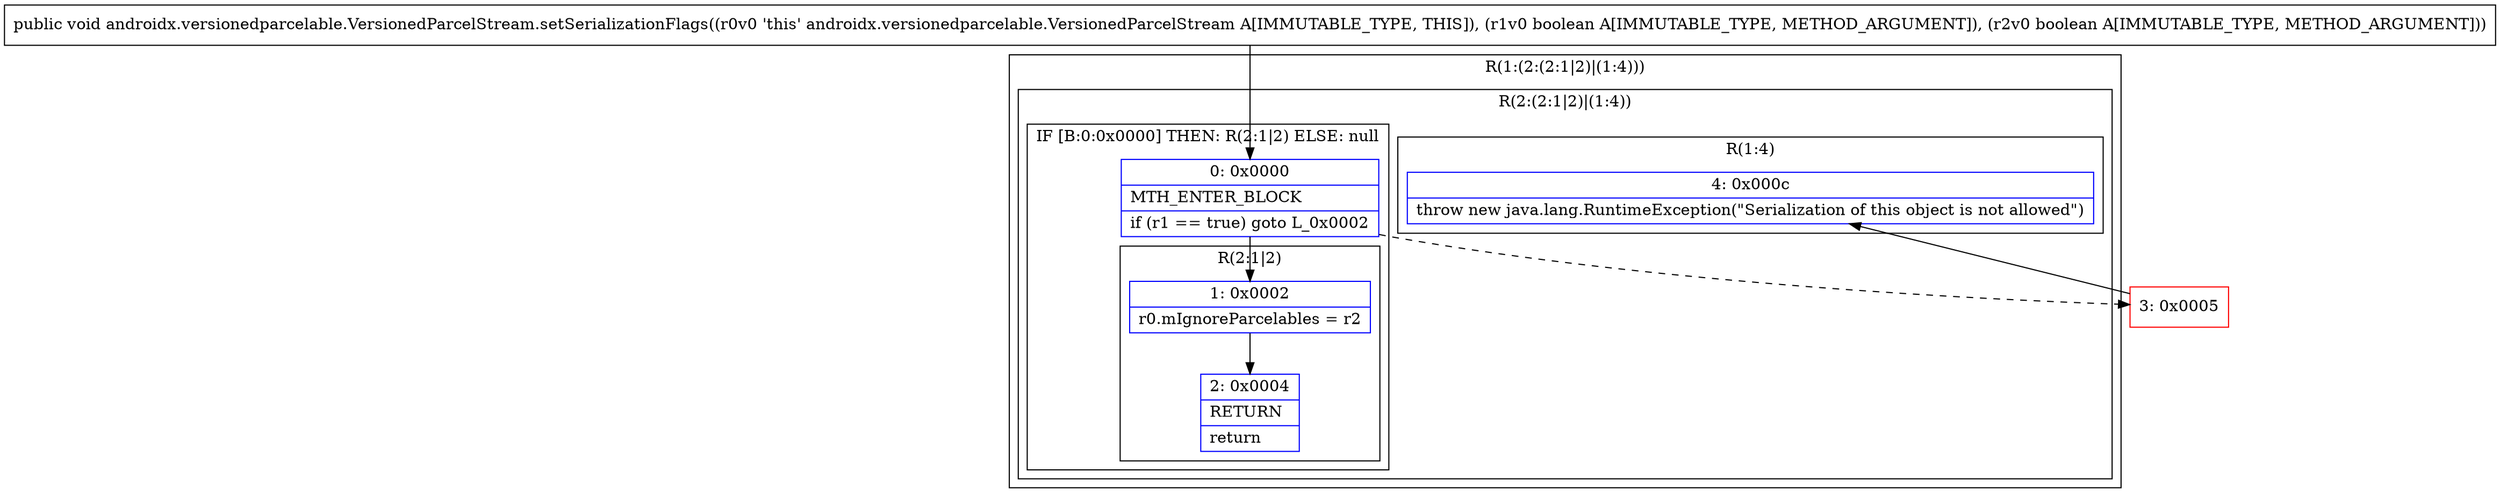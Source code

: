 digraph "CFG forandroidx.versionedparcelable.VersionedParcelStream.setSerializationFlags(ZZ)V" {
subgraph cluster_Region_748738451 {
label = "R(1:(2:(2:1|2)|(1:4)))";
node [shape=record,color=blue];
subgraph cluster_Region_131731475 {
label = "R(2:(2:1|2)|(1:4))";
node [shape=record,color=blue];
subgraph cluster_IfRegion_649091498 {
label = "IF [B:0:0x0000] THEN: R(2:1|2) ELSE: null";
node [shape=record,color=blue];
Node_0 [shape=record,label="{0\:\ 0x0000|MTH_ENTER_BLOCK\l|if (r1 == true) goto L_0x0002\l}"];
subgraph cluster_Region_1338092096 {
label = "R(2:1|2)";
node [shape=record,color=blue];
Node_1 [shape=record,label="{1\:\ 0x0002|r0.mIgnoreParcelables = r2\l}"];
Node_2 [shape=record,label="{2\:\ 0x0004|RETURN\l|return\l}"];
}
}
subgraph cluster_Region_1702355044 {
label = "R(1:4)";
node [shape=record,color=blue];
Node_4 [shape=record,label="{4\:\ 0x000c|throw new java.lang.RuntimeException(\"Serialization of this object is not allowed\")\l}"];
}
}
}
Node_3 [shape=record,color=red,label="{3\:\ 0x0005}"];
MethodNode[shape=record,label="{public void androidx.versionedparcelable.VersionedParcelStream.setSerializationFlags((r0v0 'this' androidx.versionedparcelable.VersionedParcelStream A[IMMUTABLE_TYPE, THIS]), (r1v0 boolean A[IMMUTABLE_TYPE, METHOD_ARGUMENT]), (r2v0 boolean A[IMMUTABLE_TYPE, METHOD_ARGUMENT])) }"];
MethodNode -> Node_0;
Node_0 -> Node_1;
Node_0 -> Node_3[style=dashed];
Node_1 -> Node_2;
Node_3 -> Node_4;
}

